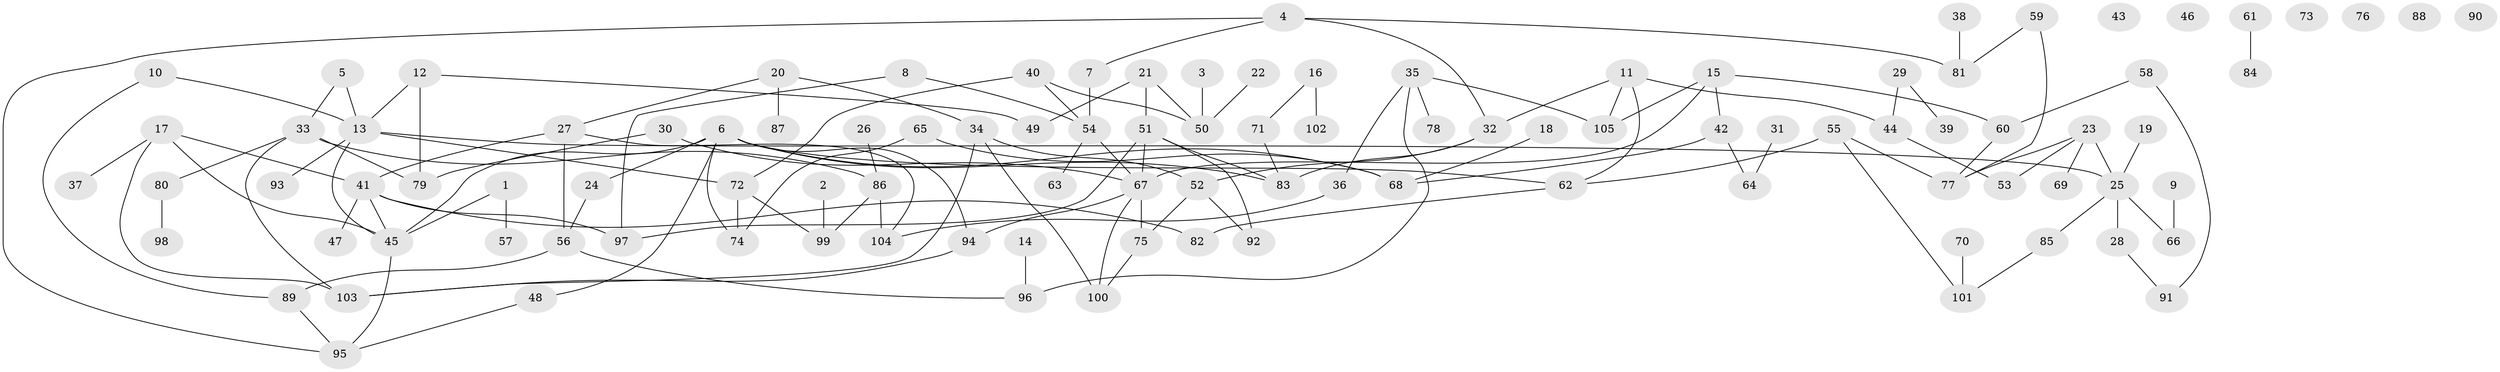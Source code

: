 // coarse degree distribution, {2: 0.1917808219178082, 1: 0.2876712328767123, 5: 0.0821917808219178, 10: 0.0136986301369863, 3: 0.1506849315068493, 13: 0.0136986301369863, 11: 0.0136986301369863, 4: 0.1232876712328767, 6: 0.0273972602739726, 8: 0.0136986301369863, 0: 0.0821917808219178}
// Generated by graph-tools (version 1.1) at 2025/16/03/04/25 18:16:30]
// undirected, 105 vertices, 136 edges
graph export_dot {
graph [start="1"]
  node [color=gray90,style=filled];
  1;
  2;
  3;
  4;
  5;
  6;
  7;
  8;
  9;
  10;
  11;
  12;
  13;
  14;
  15;
  16;
  17;
  18;
  19;
  20;
  21;
  22;
  23;
  24;
  25;
  26;
  27;
  28;
  29;
  30;
  31;
  32;
  33;
  34;
  35;
  36;
  37;
  38;
  39;
  40;
  41;
  42;
  43;
  44;
  45;
  46;
  47;
  48;
  49;
  50;
  51;
  52;
  53;
  54;
  55;
  56;
  57;
  58;
  59;
  60;
  61;
  62;
  63;
  64;
  65;
  66;
  67;
  68;
  69;
  70;
  71;
  72;
  73;
  74;
  75;
  76;
  77;
  78;
  79;
  80;
  81;
  82;
  83;
  84;
  85;
  86;
  87;
  88;
  89;
  90;
  91;
  92;
  93;
  94;
  95;
  96;
  97;
  98;
  99;
  100;
  101;
  102;
  103;
  104;
  105;
  1 -- 45;
  1 -- 57;
  2 -- 99;
  3 -- 50;
  4 -- 7;
  4 -- 32;
  4 -- 81;
  4 -- 95;
  5 -- 13;
  5 -- 33;
  6 -- 24;
  6 -- 45;
  6 -- 48;
  6 -- 62;
  6 -- 68;
  6 -- 74;
  6 -- 83;
  6 -- 94;
  7 -- 54;
  8 -- 54;
  8 -- 97;
  9 -- 66;
  10 -- 13;
  10 -- 89;
  11 -- 32;
  11 -- 44;
  11 -- 62;
  11 -- 105;
  12 -- 13;
  12 -- 49;
  12 -- 79;
  13 -- 25;
  13 -- 45;
  13 -- 72;
  13 -- 93;
  14 -- 96;
  15 -- 42;
  15 -- 60;
  15 -- 67;
  15 -- 105;
  16 -- 71;
  16 -- 102;
  17 -- 37;
  17 -- 41;
  17 -- 45;
  17 -- 103;
  18 -- 68;
  19 -- 25;
  20 -- 27;
  20 -- 34;
  20 -- 87;
  21 -- 49;
  21 -- 50;
  21 -- 51;
  22 -- 50;
  23 -- 25;
  23 -- 53;
  23 -- 69;
  23 -- 77;
  24 -- 56;
  25 -- 28;
  25 -- 66;
  25 -- 85;
  26 -- 86;
  27 -- 41;
  27 -- 56;
  27 -- 104;
  28 -- 91;
  29 -- 39;
  29 -- 44;
  30 -- 67;
  30 -- 79;
  31 -- 64;
  32 -- 52;
  32 -- 83;
  33 -- 79;
  33 -- 80;
  33 -- 86;
  33 -- 103;
  34 -- 52;
  34 -- 100;
  34 -- 103;
  35 -- 36;
  35 -- 78;
  35 -- 96;
  35 -- 105;
  36 -- 104;
  38 -- 81;
  40 -- 50;
  40 -- 54;
  40 -- 72;
  41 -- 45;
  41 -- 47;
  41 -- 82;
  41 -- 97;
  42 -- 64;
  42 -- 68;
  44 -- 53;
  45 -- 95;
  48 -- 95;
  51 -- 67;
  51 -- 83;
  51 -- 92;
  51 -- 97;
  52 -- 75;
  52 -- 92;
  54 -- 63;
  54 -- 67;
  55 -- 62;
  55 -- 77;
  55 -- 101;
  56 -- 89;
  56 -- 96;
  58 -- 60;
  58 -- 91;
  59 -- 77;
  59 -- 81;
  60 -- 77;
  61 -- 84;
  62 -- 82;
  65 -- 68;
  65 -- 74;
  67 -- 75;
  67 -- 94;
  67 -- 100;
  70 -- 101;
  71 -- 83;
  72 -- 74;
  72 -- 99;
  75 -- 100;
  80 -- 98;
  85 -- 101;
  86 -- 99;
  86 -- 104;
  89 -- 95;
  94 -- 103;
}
